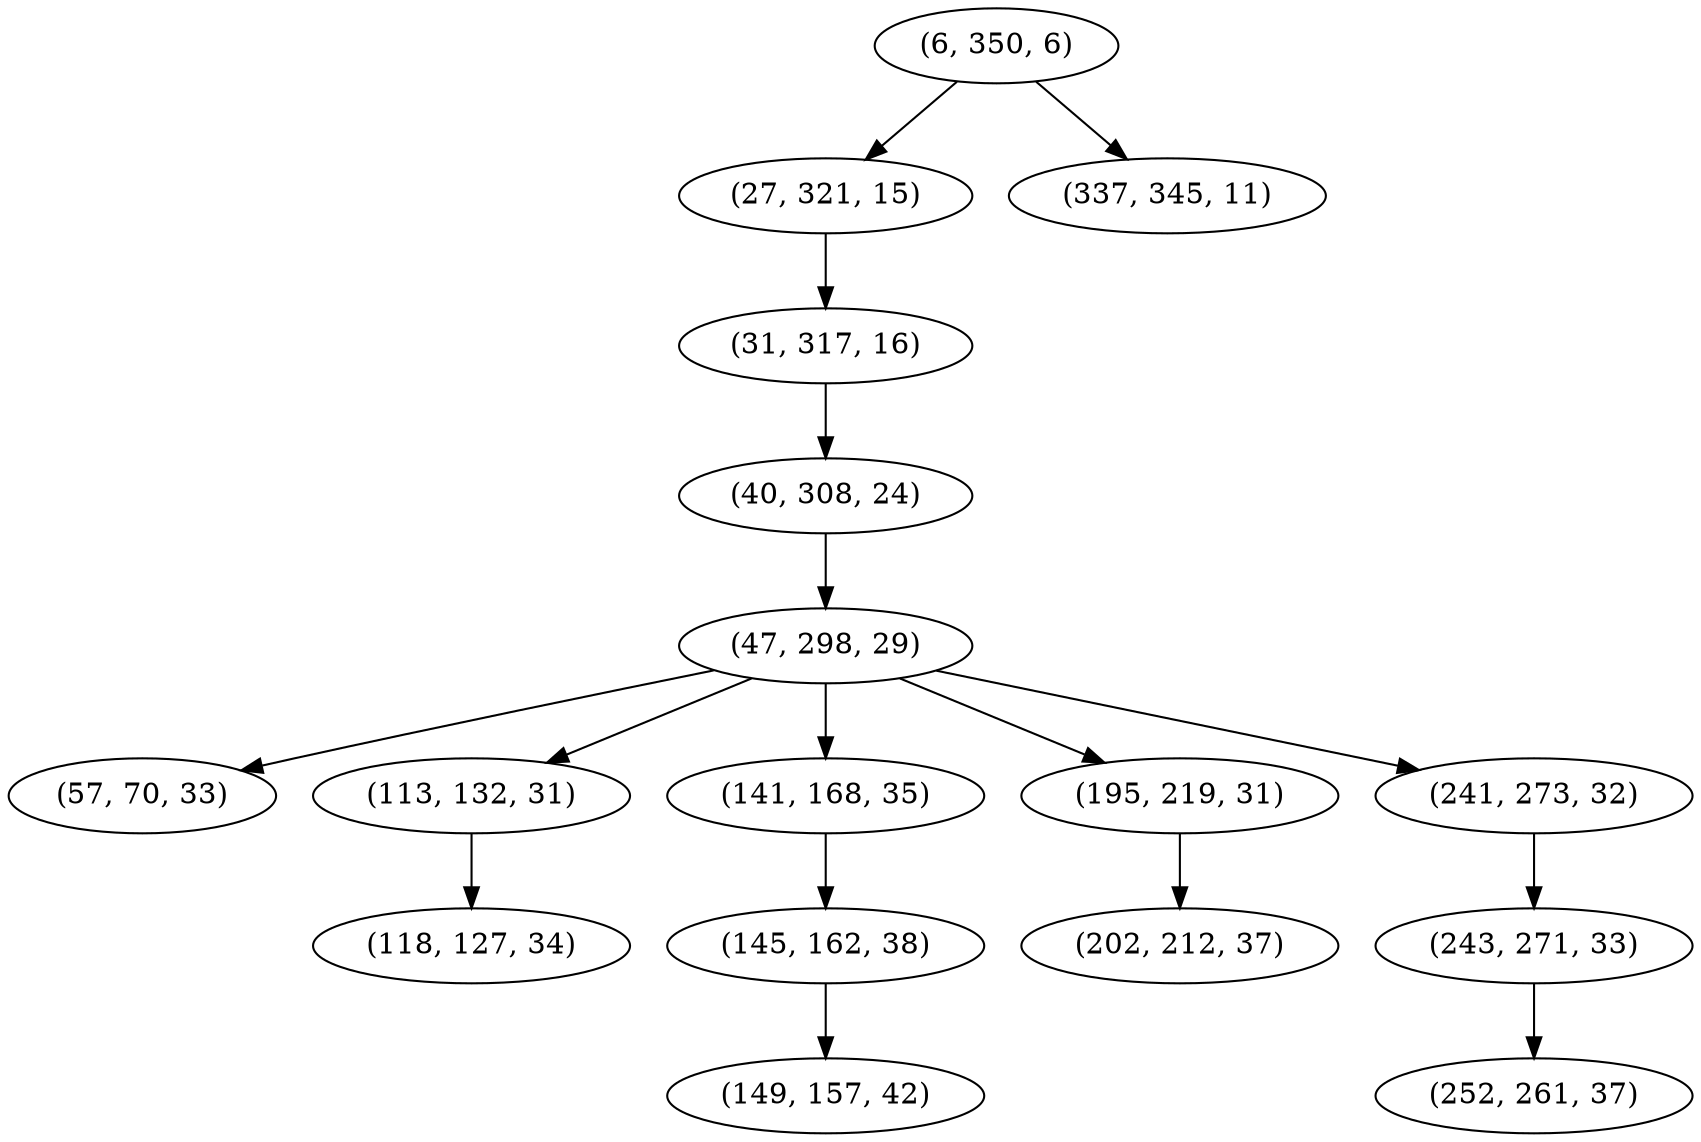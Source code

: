 digraph tree {
    "(6, 350, 6)";
    "(27, 321, 15)";
    "(31, 317, 16)";
    "(40, 308, 24)";
    "(47, 298, 29)";
    "(57, 70, 33)";
    "(113, 132, 31)";
    "(118, 127, 34)";
    "(141, 168, 35)";
    "(145, 162, 38)";
    "(149, 157, 42)";
    "(195, 219, 31)";
    "(202, 212, 37)";
    "(241, 273, 32)";
    "(243, 271, 33)";
    "(252, 261, 37)";
    "(337, 345, 11)";
    "(6, 350, 6)" -> "(27, 321, 15)";
    "(6, 350, 6)" -> "(337, 345, 11)";
    "(27, 321, 15)" -> "(31, 317, 16)";
    "(31, 317, 16)" -> "(40, 308, 24)";
    "(40, 308, 24)" -> "(47, 298, 29)";
    "(47, 298, 29)" -> "(57, 70, 33)";
    "(47, 298, 29)" -> "(113, 132, 31)";
    "(47, 298, 29)" -> "(141, 168, 35)";
    "(47, 298, 29)" -> "(195, 219, 31)";
    "(47, 298, 29)" -> "(241, 273, 32)";
    "(113, 132, 31)" -> "(118, 127, 34)";
    "(141, 168, 35)" -> "(145, 162, 38)";
    "(145, 162, 38)" -> "(149, 157, 42)";
    "(195, 219, 31)" -> "(202, 212, 37)";
    "(241, 273, 32)" -> "(243, 271, 33)";
    "(243, 271, 33)" -> "(252, 261, 37)";
}
